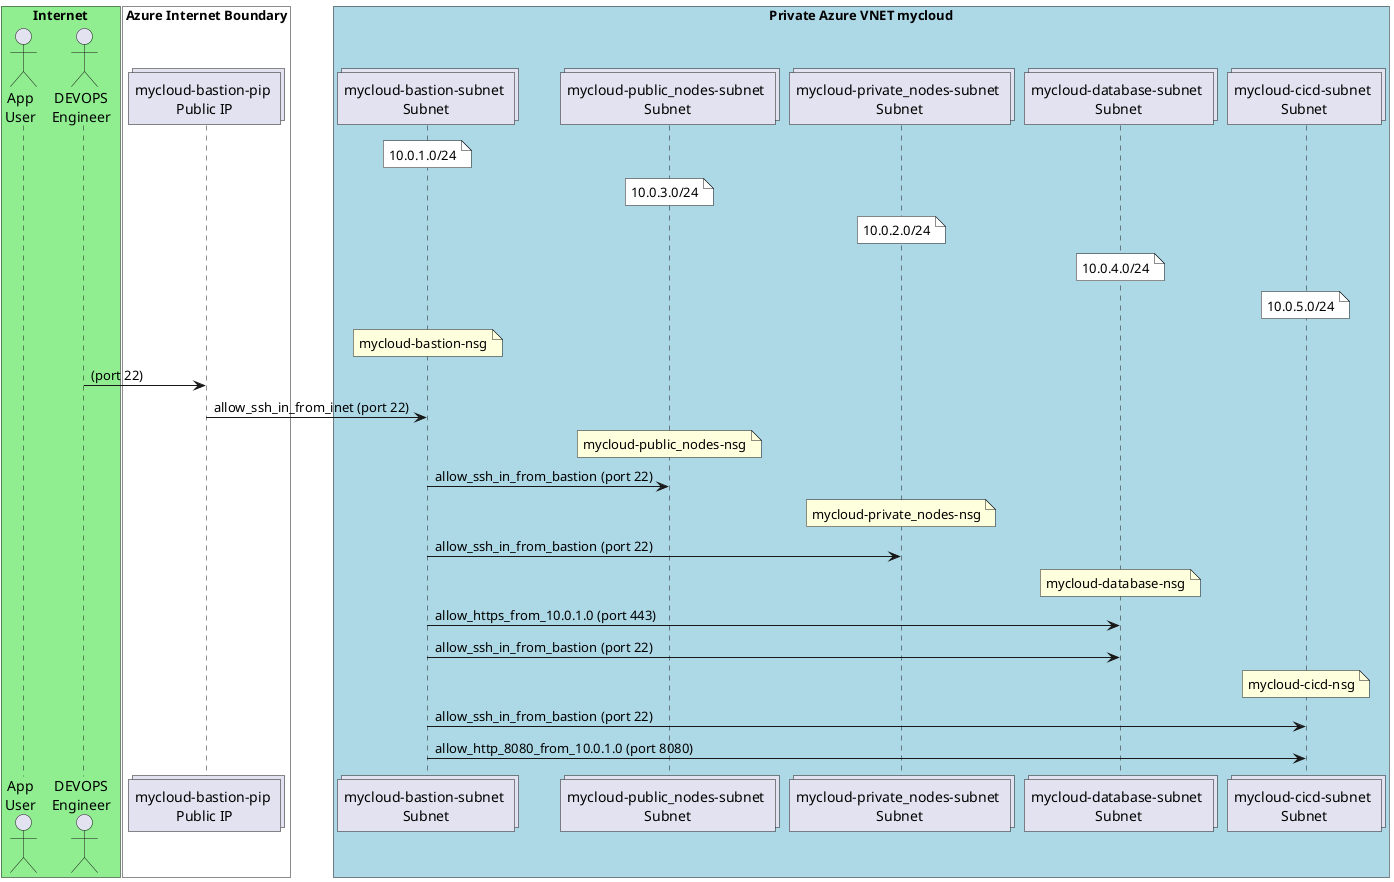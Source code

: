 @startuml

box "Internet" #LightGreen
  actor "App\nUser" as user1
  actor "DEVOPS\nEngineer" as devops1
end box

box "Azure Internet Boundary" #White

  collections "mycloud-bastion-pip \nPublic IP" as idZ8GGdk

end box

box "Private Azure VNET mycloud" #LightBlue

  collections "mycloud-bastion-subnet \nSubnet" as idZ8b1nD
  collections "mycloud-public_nodes-subnet \nSubnet" as id1iwWyU
  collections "mycloud-private_nodes-subnet \nSubnet" as idZ2lFNY6
  collections "mycloud-database-subnet \nSubnet" as idZcqWru
  collections "mycloud-cicd-subnet \nSubnet" as idnuLwH

end box

note over idZ8b1nD #white: 10.0.1.0/24
note over id1iwWyU #white: 10.0.3.0/24
note over idZ2lFNY6 #white: 10.0.2.0/24
note over idZcqWru #white: 10.0.4.0/24
note over idnuLwH #white: 10.0.5.0/24

note over idZ8b1nD: mycloud-bastion-nsg
idZ8GGdk <- devops1 : (port 22) 
idZ8b1nD <- idZ8GGdk : allow_ssh_in_from_inet (port 22) 
note over id1iwWyU: mycloud-public_nodes-nsg
id1iwWyU <- idZ8b1nD : allow_ssh_in_from_bastion (port 22) 
note over idZ2lFNY6: mycloud-private_nodes-nsg
idZ2lFNY6 <- idZ8b1nD : allow_ssh_in_from_bastion (port 22) 
note over idZcqWru: mycloud-database-nsg
idZcqWru <- idZ8b1nD : allow_https_from_10.0.1.0 (port 443) 
idZcqWru <- idZ8b1nD : allow_ssh_in_from_bastion (port 22) 
note over idnuLwH: mycloud-cicd-nsg
idnuLwH <- idZ8b1nD : allow_ssh_in_from_bastion (port 22) 
idnuLwH <- idZ8b1nD : allow_http_8080_from_10.0.1.0 (port 8080) 
@enduml
